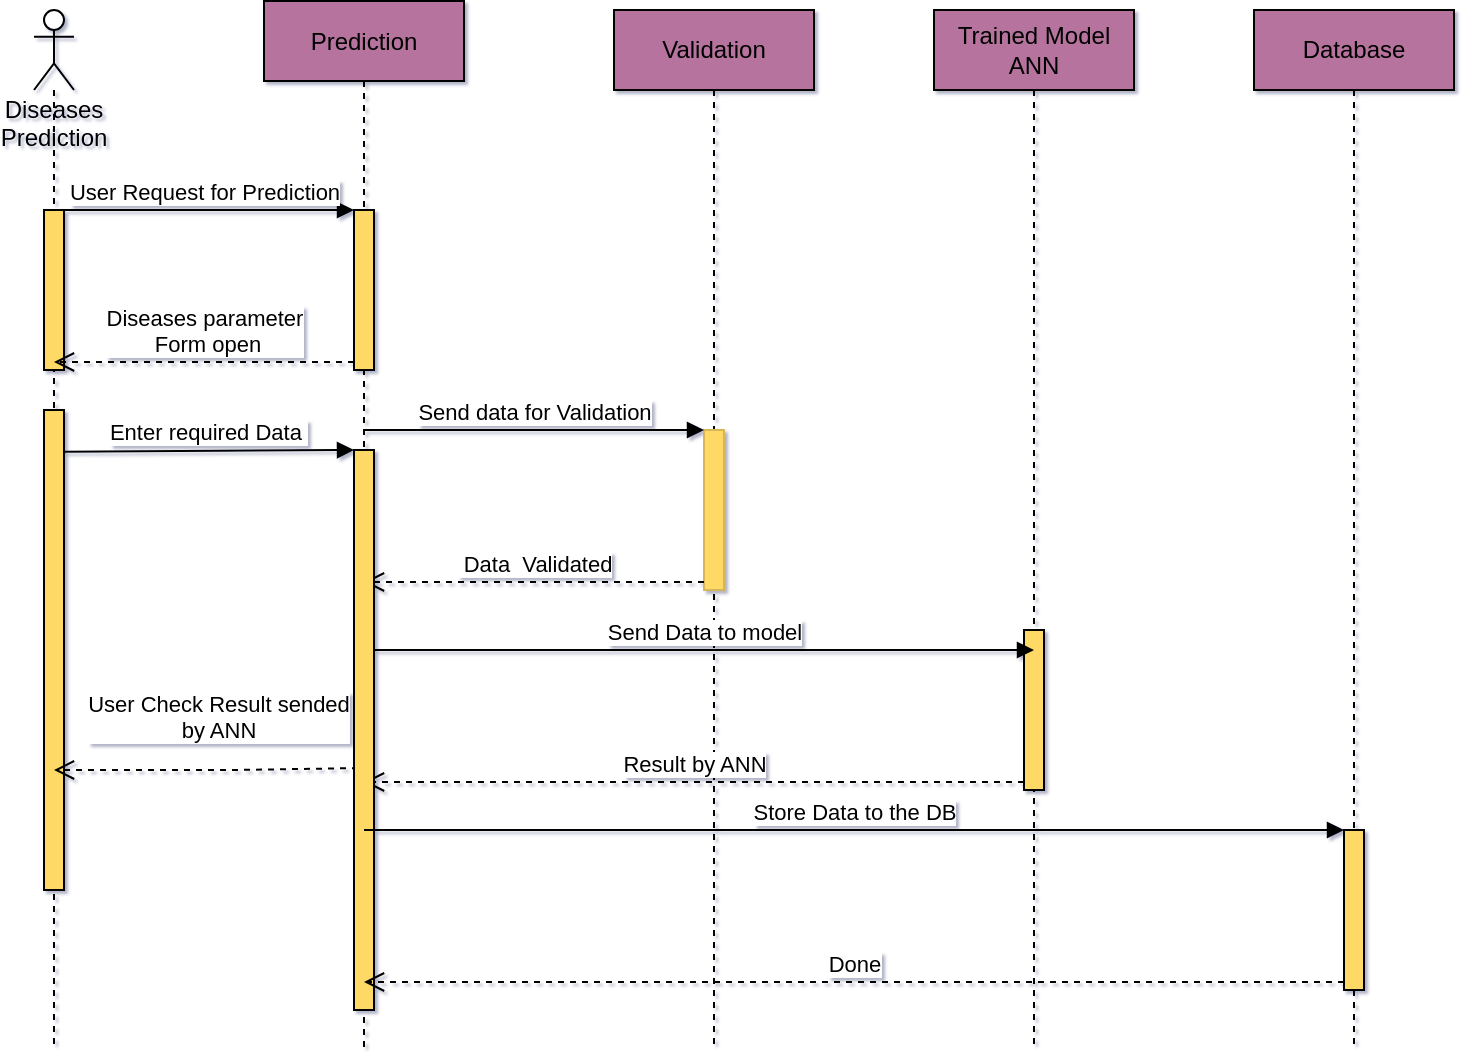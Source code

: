 <mxfile version="16.5.3" type="github" pages="2">
  <diagram id="R2lEEEUBdFMjLlhIrx00" name="Page-1">
    <mxGraphModel dx="826" dy="400" grid="1" gridSize="10" guides="1" tooltips="1" connect="1" arrows="1" fold="1" page="1" pageScale="1" pageWidth="850" pageHeight="1100" background="#ffffff" math="0" shadow="1" extFonts="Permanent Marker^https://fonts.googleapis.com/css?family=Permanent+Marker">
      <root>
        <mxCell id="0" />
        <mxCell id="1" parent="0" />
        <mxCell id="xinwLkwRoc6qMGtVqNxR-2" value="Diseases Prediction&lt;br&gt;" style="shape=umlLifeline;participant=umlActor;perimeter=lifelinePerimeter;whiteSpace=wrap;html=1;container=1;collapsible=0;recursiveResize=0;verticalAlign=top;spacingTop=36;outlineConnect=0;size=40;" vertex="1" parent="1">
          <mxGeometry x="30" y="160" width="20" height="520" as="geometry" />
        </mxCell>
        <mxCell id="xinwLkwRoc6qMGtVqNxR-7" value="" style="html=1;points=[];perimeter=orthogonalPerimeter;fillColor=#FFD966;" vertex="1" parent="xinwLkwRoc6qMGtVqNxR-2">
          <mxGeometry x="5" y="100" width="10" height="80" as="geometry" />
        </mxCell>
        <mxCell id="xinwLkwRoc6qMGtVqNxR-13" value="" style="html=1;points=[];perimeter=orthogonalPerimeter;fillColor=#FFD966;" vertex="1" parent="xinwLkwRoc6qMGtVqNxR-2">
          <mxGeometry x="5" y="200" width="10" height="240" as="geometry" />
        </mxCell>
        <mxCell id="xinwLkwRoc6qMGtVqNxR-5" value="Prediction" style="shape=umlLifeline;perimeter=lifelinePerimeter;whiteSpace=wrap;html=1;container=1;collapsible=0;recursiveResize=0;outlineConnect=0;fillColor=#B5739D;" vertex="1" parent="1">
          <mxGeometry x="145" y="155.5" width="100" height="524.5" as="geometry" />
        </mxCell>
        <mxCell id="xinwLkwRoc6qMGtVqNxR-9" value="User Request for Prediction" style="html=1;verticalAlign=bottom;endArrow=block;entryX=0;entryY=0;rounded=0;" edge="1" target="xinwLkwRoc6qMGtVqNxR-8" parent="1" source="xinwLkwRoc6qMGtVqNxR-2">
          <mxGeometry relative="1" as="geometry">
            <mxPoint x="180" y="240" as="sourcePoint" />
          </mxGeometry>
        </mxCell>
        <mxCell id="xinwLkwRoc6qMGtVqNxR-10" value="Diseases parameter&lt;br&gt;&amp;nbsp;Form open" style="html=1;verticalAlign=bottom;endArrow=open;dashed=1;endSize=8;exitX=0;exitY=0.95;rounded=0;" edge="1" source="xinwLkwRoc6qMGtVqNxR-8" parent="1" target="xinwLkwRoc6qMGtVqNxR-2">
          <mxGeometry relative="1" as="geometry">
            <mxPoint x="180" y="316" as="targetPoint" />
          </mxGeometry>
        </mxCell>
        <mxCell id="xinwLkwRoc6qMGtVqNxR-14" value="Validation" style="shape=umlLifeline;perimeter=lifelinePerimeter;whiteSpace=wrap;html=1;container=1;collapsible=0;recursiveResize=0;outlineConnect=0;fillColor=#B5739D;" vertex="1" parent="1">
          <mxGeometry x="320" y="160" width="100" height="520" as="geometry" />
        </mxCell>
        <mxCell id="xinwLkwRoc6qMGtVqNxR-17" value="" style="html=1;points=[];perimeter=orthogonalPerimeter;fillColor=#FFD966;strokeColor=#d6b656;" vertex="1" parent="xinwLkwRoc6qMGtVqNxR-14">
          <mxGeometry x="45" y="210" width="10" height="80" as="geometry" />
        </mxCell>
        <mxCell id="xinwLkwRoc6qMGtVqNxR-19" value="&amp;nbsp;Data&amp;nbsp; Validated" style="html=1;verticalAlign=bottom;endArrow=open;dashed=1;endSize=8;exitX=0;exitY=0.95;rounded=0;" edge="1" source="xinwLkwRoc6qMGtVqNxR-17" parent="1" target="xinwLkwRoc6qMGtVqNxR-5">
          <mxGeometry relative="1" as="geometry">
            <mxPoint x="400" y="436" as="targetPoint" />
          </mxGeometry>
        </mxCell>
        <mxCell id="xinwLkwRoc6qMGtVqNxR-18" value="Send data for Validation" style="html=1;verticalAlign=bottom;endArrow=block;entryX=0;entryY=0;rounded=0;" edge="1" target="xinwLkwRoc6qMGtVqNxR-17" parent="1" source="xinwLkwRoc6qMGtVqNxR-5">
          <mxGeometry relative="1" as="geometry">
            <mxPoint x="400" y="360" as="sourcePoint" />
          </mxGeometry>
        </mxCell>
        <mxCell id="xinwLkwRoc6qMGtVqNxR-22" value="Enter required Data&amp;nbsp;" style="html=1;verticalAlign=bottom;endArrow=block;entryX=0;entryY=0;rounded=0;exitX=1;exitY=0.087;exitDx=0;exitDy=0;exitPerimeter=0;" edge="1" target="xinwLkwRoc6qMGtVqNxR-21" parent="1" source="xinwLkwRoc6qMGtVqNxR-13">
          <mxGeometry relative="1" as="geometry">
            <mxPoint x="195" y="360" as="sourcePoint" />
          </mxGeometry>
        </mxCell>
        <mxCell id="xinwLkwRoc6qMGtVqNxR-29" value="Trained Model ANN" style="shape=umlLifeline;perimeter=lifelinePerimeter;whiteSpace=wrap;html=1;container=1;collapsible=0;recursiveResize=0;outlineConnect=0;fillColor=#B5739D;" vertex="1" parent="1">
          <mxGeometry x="480" y="160" width="100" height="520" as="geometry" />
        </mxCell>
        <mxCell id="xinwLkwRoc6qMGtVqNxR-30" value="" style="html=1;points=[];perimeter=orthogonalPerimeter;fillColor=#FFD966;" vertex="1" parent="xinwLkwRoc6qMGtVqNxR-29">
          <mxGeometry x="45" y="310" width="10" height="80" as="geometry" />
        </mxCell>
        <mxCell id="xinwLkwRoc6qMGtVqNxR-32" value="Result by ANN" style="html=1;verticalAlign=bottom;endArrow=open;dashed=1;endSize=8;exitX=0;exitY=0.95;rounded=0;" edge="1" source="xinwLkwRoc6qMGtVqNxR-30" parent="1" target="xinwLkwRoc6qMGtVqNxR-5">
          <mxGeometry relative="1" as="geometry">
            <mxPoint x="270" y="546" as="targetPoint" />
          </mxGeometry>
        </mxCell>
        <mxCell id="xinwLkwRoc6qMGtVqNxR-33" value="User Check Result sended&lt;br&gt;by ANN" style="html=1;verticalAlign=bottom;endArrow=open;dashed=1;endSize=8;rounded=0;exitX=0.2;exitY=0.568;exitDx=0;exitDy=0;exitPerimeter=0;" edge="1" parent="1" source="xinwLkwRoc6qMGtVqNxR-21" target="xinwLkwRoc6qMGtVqNxR-2">
          <mxGeometry x="-0.077" y="-11" relative="1" as="geometry">
            <mxPoint x="260" y="570" as="sourcePoint" />
            <mxPoint x="180" y="570" as="targetPoint" />
            <Array as="points">
              <mxPoint x="130" y="540" />
            </Array>
            <mxPoint as="offset" />
          </mxGeometry>
        </mxCell>
        <mxCell id="iE61x5QEoqjEqB7M6AP7-1" value="Database" style="shape=umlLifeline;perimeter=lifelinePerimeter;whiteSpace=wrap;html=1;container=1;collapsible=0;recursiveResize=0;outlineConnect=0;fillColor=#B5739D;" vertex="1" parent="1">
          <mxGeometry x="640" y="160" width="100" height="520" as="geometry" />
        </mxCell>
        <mxCell id="iE61x5QEoqjEqB7M6AP7-4" value="" style="html=1;points=[];perimeter=orthogonalPerimeter;fillColor=#FFD966;" vertex="1" parent="iE61x5QEoqjEqB7M6AP7-1">
          <mxGeometry x="45" y="410" width="10" height="80" as="geometry" />
        </mxCell>
        <mxCell id="xinwLkwRoc6qMGtVqNxR-21" value="" style="html=1;points=[];perimeter=orthogonalPerimeter;fillColor=#FFD966;" vertex="1" parent="1">
          <mxGeometry x="190" y="380" width="10" height="280" as="geometry" />
        </mxCell>
        <mxCell id="xinwLkwRoc6qMGtVqNxR-8" value="" style="html=1;points=[];perimeter=orthogonalPerimeter;fillColor=#FFD966;" vertex="1" parent="1">
          <mxGeometry x="190" y="260" width="10" height="80" as="geometry" />
        </mxCell>
        <mxCell id="xinwLkwRoc6qMGtVqNxR-31" value="Send Data to model" style="html=1;verticalAlign=bottom;endArrow=block;rounded=0;" edge="1" parent="1">
          <mxGeometry relative="1" as="geometry">
            <mxPoint x="200" y="480" as="sourcePoint" />
            <mxPoint x="530" y="480" as="targetPoint" />
            <Array as="points">
              <mxPoint x="470" y="480" />
            </Array>
          </mxGeometry>
        </mxCell>
        <mxCell id="iE61x5QEoqjEqB7M6AP7-5" value="Store Data to the DB" style="html=1;verticalAlign=bottom;endArrow=block;entryX=0;entryY=0;rounded=0;" edge="1" target="iE61x5QEoqjEqB7M6AP7-4" parent="1" source="xinwLkwRoc6qMGtVqNxR-5">
          <mxGeometry relative="1" as="geometry">
            <mxPoint x="615" y="570" as="sourcePoint" />
          </mxGeometry>
        </mxCell>
        <mxCell id="iE61x5QEoqjEqB7M6AP7-6" value="Done" style="html=1;verticalAlign=bottom;endArrow=open;dashed=1;endSize=8;exitX=0;exitY=0.95;rounded=0;" edge="1" source="iE61x5QEoqjEqB7M6AP7-4" parent="1" target="xinwLkwRoc6qMGtVqNxR-5">
          <mxGeometry relative="1" as="geometry">
            <mxPoint x="615" y="646" as="targetPoint" />
          </mxGeometry>
        </mxCell>
      </root>
    </mxGraphModel>
  </diagram>
  <diagram id="sqfTvexERvTthfvGCHC8" name="Page-2">
    <mxGraphModel dx="1653" dy="400" grid="1" gridSize="10" guides="1" tooltips="1" connect="1" arrows="1" fold="1" page="1" pageScale="1" pageWidth="827" pageHeight="1169" math="0" shadow="0">
      <root>
        <mxCell id="hi-L1JtMN4MV8kBtpUwY-0" />
        <mxCell id="hi-L1JtMN4MV8kBtpUwY-1" parent="hi-L1JtMN4MV8kBtpUwY-0" />
        <mxCell id="IUHABfPAkNsqefhgO2Yr-0" value="Admin" style="whiteSpace=wrap;html=1;align=center;fillColor=#FFD966;" vertex="1" parent="hi-L1JtMN4MV8kBtpUwY-1">
          <mxGeometry x="410" y="600" width="100" height="40" as="geometry" />
        </mxCell>
        <mxCell id="IUHABfPAkNsqefhgO2Yr-1" value="User" style="whiteSpace=wrap;html=1;align=center;fillColor=#FFD966;" vertex="1" parent="hi-L1JtMN4MV8kBtpUwY-1">
          <mxGeometry x="40" y="600" width="100" height="40" as="geometry" />
        </mxCell>
        <mxCell id="IUHABfPAkNsqefhgO2Yr-123" value="" style="endArrow=none;html=1;rounded=0;entryX=0;entryY=0.5;entryDx=0;entryDy=0;" edge="1" parent="hi-L1JtMN4MV8kBtpUwY-1" target="IUHABfPAkNsqefhgO2Yr-1">
          <mxGeometry relative="1" as="geometry">
            <mxPoint x="-80" y="540" as="sourcePoint" />
            <mxPoint x="70" y="620" as="targetPoint" />
          </mxGeometry>
        </mxCell>
        <mxCell id="IUHABfPAkNsqefhgO2Yr-124" value="" style="endArrow=none;html=1;rounded=0;" edge="1" parent="hi-L1JtMN4MV8kBtpUwY-1">
          <mxGeometry relative="1" as="geometry">
            <mxPoint x="-30" y="620" as="sourcePoint" />
            <mxPoint x="40" y="620" as="targetPoint" />
          </mxGeometry>
        </mxCell>
        <mxCell id="IUHABfPAkNsqefhgO2Yr-125" value="User ID" style="ellipse;whiteSpace=wrap;html=1;align=center;fontStyle=4;fillColor=#CCFFCC;strokeColor=#1A1A1A;" vertex="1" parent="hi-L1JtMN4MV8kBtpUwY-1">
          <mxGeometry x="-180" y="520" width="100" height="40" as="geometry" />
        </mxCell>
        <mxCell id="IUHABfPAkNsqefhgO2Yr-127" value="" style="endArrow=none;html=1;rounded=0;entryX=0;entryY=0.5;entryDx=0;entryDy=0;" edge="1" parent="hi-L1JtMN4MV8kBtpUwY-1" target="IUHABfPAkNsqefhgO2Yr-1">
          <mxGeometry relative="1" as="geometry">
            <mxPoint x="-160" y="580" as="sourcePoint" />
            <mxPoint x="70" y="630" as="targetPoint" />
            <Array as="points">
              <mxPoint x="-50" y="580" />
            </Array>
          </mxGeometry>
        </mxCell>
        <mxCell id="IUHABfPAkNsqefhgO2Yr-129" value="user_name" style="ellipse;whiteSpace=wrap;html=1;align=center;fillColor=#B5739D;" vertex="1" parent="hi-L1JtMN4MV8kBtpUwY-1">
          <mxGeometry x="-260" y="565" width="100" height="40" as="geometry" />
        </mxCell>
        <mxCell id="IUHABfPAkNsqefhgO2Yr-130" value="user_email" style="ellipse;whiteSpace=wrap;html=1;align=center;fillColor=#B5739D;" vertex="1" parent="hi-L1JtMN4MV8kBtpUwY-1">
          <mxGeometry x="-130" y="600" width="100" height="40" as="geometry" />
        </mxCell>
        <mxCell id="IUHABfPAkNsqefhgO2Yr-131" value="" style="endArrow=none;html=1;rounded=0;entryX=0;entryY=0.5;entryDx=0;entryDy=0;" edge="1" parent="hi-L1JtMN4MV8kBtpUwY-1" target="IUHABfPAkNsqefhgO2Yr-1">
          <mxGeometry relative="1" as="geometry">
            <mxPoint x="-160" y="650" as="sourcePoint" />
            <mxPoint x="60" y="620" as="targetPoint" />
            <Array as="points">
              <mxPoint x="-50" y="650" />
            </Array>
          </mxGeometry>
        </mxCell>
        <mxCell id="IUHABfPAkNsqefhgO2Yr-132" value="user_address" style="ellipse;whiteSpace=wrap;html=1;align=center;fillColor=#B5739D;" vertex="1" parent="hi-L1JtMN4MV8kBtpUwY-1">
          <mxGeometry x="-260" y="630" width="100" height="40" as="geometry" />
        </mxCell>
        <mxCell id="IUHABfPAkNsqefhgO2Yr-133" value="" style="endArrow=none;html=1;rounded=0;" edge="1" parent="hi-L1JtMN4MV8kBtpUwY-1">
          <mxGeometry relative="1" as="geometry">
            <mxPoint x="-80" y="700" as="sourcePoint" />
            <mxPoint x="40" y="620" as="targetPoint" />
          </mxGeometry>
        </mxCell>
        <mxCell id="IUHABfPAkNsqefhgO2Yr-134" value="user_password" style="ellipse;whiteSpace=wrap;html=1;align=center;fillColor=#B5739D;" vertex="1" parent="hi-L1JtMN4MV8kBtpUwY-1">
          <mxGeometry x="-180" y="680" width="100" height="40" as="geometry" />
        </mxCell>
        <mxCell id="IUHABfPAkNsqefhgO2Yr-135" value="has" style="shape=rhombus;perimeter=rhombusPerimeter;whiteSpace=wrap;html=1;align=center;fillColor=#97D077;" vertex="1" parent="hi-L1JtMN4MV8kBtpUwY-1">
          <mxGeometry x="250" y="680" width="120" height="60" as="geometry" />
        </mxCell>
        <mxCell id="IUHABfPAkNsqefhgO2Yr-139" value="Account" style="rounded=1;arcSize=10;whiteSpace=wrap;html=1;align=center;fillColor=#97D077;" vertex="1" parent="hi-L1JtMN4MV8kBtpUwY-1">
          <mxGeometry x="260" y="780" width="100" height="40" as="geometry" />
        </mxCell>
        <mxCell id="IUHABfPAkNsqefhgO2Yr-141" value="Doctor" style="whiteSpace=wrap;html=1;align=center;fillColor=#FFD966;" vertex="1" parent="hi-L1JtMN4MV8kBtpUwY-1">
          <mxGeometry x="410" y="690" width="100" height="40" as="geometry" />
        </mxCell>
        <mxCell id="IUHABfPAkNsqefhgO2Yr-145" value="" style="fontSize=12;html=1;endArrow=ERmandOne;rounded=0;entryX=0.5;entryY=0;entryDx=0;entryDy=0;exitX=0.5;exitY=1;exitDx=0;exitDy=0;" edge="1" parent="hi-L1JtMN4MV8kBtpUwY-1" source="IUHABfPAkNsqefhgO2Yr-135" target="IUHABfPAkNsqefhgO2Yr-139">
          <mxGeometry width="100" height="100" relative="1" as="geometry">
            <mxPoint x="290" y="740" as="sourcePoint" />
            <mxPoint x="310" y="770" as="targetPoint" />
          </mxGeometry>
        </mxCell>
        <mxCell id="IUHABfPAkNsqefhgO2Yr-148" value="" style="endArrow=none;html=1;rounded=0;entryX=0;entryY=0.5;entryDx=0;entryDy=0;" edge="1" parent="hi-L1JtMN4MV8kBtpUwY-1" target="IUHABfPAkNsqefhgO2Yr-139">
          <mxGeometry relative="1" as="geometry">
            <mxPoint x="200" y="760" as="sourcePoint" />
            <mxPoint x="250" y="790" as="targetPoint" />
          </mxGeometry>
        </mxCell>
        <mxCell id="IUHABfPAkNsqefhgO2Yr-149" value="" style="endArrow=none;html=1;rounded=0;entryX=0;entryY=0.5;entryDx=0;entryDy=0;" edge="1" parent="hi-L1JtMN4MV8kBtpUwY-1" target="IUHABfPAkNsqefhgO2Yr-139">
          <mxGeometry relative="1" as="geometry">
            <mxPoint x="200" y="840" as="sourcePoint" />
            <mxPoint x="250" y="790" as="targetPoint" />
          </mxGeometry>
        </mxCell>
        <mxCell id="IUHABfPAkNsqefhgO2Yr-150" value="" style="endArrow=none;html=1;rounded=0;entryX=0;entryY=0.5;entryDx=0;entryDy=0;" edge="1" parent="hi-L1JtMN4MV8kBtpUwY-1" target="IUHABfPAkNsqefhgO2Yr-139">
          <mxGeometry relative="1" as="geometry">
            <mxPoint x="160" y="800" as="sourcePoint" />
            <mxPoint x="250" y="800" as="targetPoint" />
          </mxGeometry>
        </mxCell>
        <mxCell id="IUHABfPAkNsqefhgO2Yr-152" value="login_username" style="ellipse;whiteSpace=wrap;html=1;align=center;fillColor=#B5739D;" vertex="1" parent="hi-L1JtMN4MV8kBtpUwY-1">
          <mxGeometry x="60" y="780" width="100" height="40" as="geometry" />
        </mxCell>
        <mxCell id="IUHABfPAkNsqefhgO2Yr-153" value="login password" style="ellipse;whiteSpace=wrap;html=1;align=center;fillColor=#B5739D;" vertex="1" parent="hi-L1JtMN4MV8kBtpUwY-1">
          <mxGeometry x="100" y="820" width="100" height="40" as="geometry" />
        </mxCell>
        <mxCell id="IUHABfPAkNsqefhgO2Yr-154" value="Publish" style="shape=rhombus;perimeter=rhombusPerimeter;whiteSpace=wrap;html=1;align=center;fillColor=#97D077;" vertex="1" parent="hi-L1JtMN4MV8kBtpUwY-1">
          <mxGeometry x="250" y="930" width="120" height="60" as="geometry" />
        </mxCell>
        <mxCell id="IUHABfPAkNsqefhgO2Yr-155" value="" style="edgeStyle=orthogonalEdgeStyle;fontSize=12;html=1;endArrow=ERone;endFill=1;rounded=0;exitX=1;exitY=0.5;exitDx=0;exitDy=0;entryX=0.32;entryY=1.025;entryDx=0;entryDy=0;entryPerimeter=0;" edge="1" parent="hi-L1JtMN4MV8kBtpUwY-1" source="IUHABfPAkNsqefhgO2Yr-154" target="IUHABfPAkNsqefhgO2Yr-141">
          <mxGeometry width="100" height="100" relative="1" as="geometry">
            <mxPoint x="360" y="950" as="sourcePoint" />
            <mxPoint x="430" y="720" as="targetPoint" />
          </mxGeometry>
        </mxCell>
        <mxCell id="IUHABfPAkNsqefhgO2Yr-156" value="" style="edgeStyle=entityRelationEdgeStyle;fontSize=12;html=1;endArrow=ERone;endFill=1;rounded=0;entryX=0;entryY=0.5;entryDx=0;entryDy=0;exitX=0.5;exitY=0;exitDx=0;exitDy=0;" edge="1" parent="hi-L1JtMN4MV8kBtpUwY-1" source="IUHABfPAkNsqefhgO2Yr-135" target="IUHABfPAkNsqefhgO2Yr-0">
          <mxGeometry width="100" height="100" relative="1" as="geometry">
            <mxPoint x="250" y="680" as="sourcePoint" />
            <mxPoint x="350" y="580" as="targetPoint" />
          </mxGeometry>
        </mxCell>
        <mxCell id="IUHABfPAkNsqefhgO2Yr-157" value="" style="edgeStyle=entityRelationEdgeStyle;fontSize=12;html=1;endArrow=ERone;endFill=1;rounded=0;entryX=1;entryY=0.25;entryDx=0;entryDy=0;" edge="1" parent="hi-L1JtMN4MV8kBtpUwY-1" source="IUHABfPAkNsqefhgO2Yr-135" target="IUHABfPAkNsqefhgO2Yr-1">
          <mxGeometry width="100" height="100" relative="1" as="geometry">
            <mxPoint x="230" y="680" as="sourcePoint" />
            <mxPoint x="330" y="580" as="targetPoint" />
          </mxGeometry>
        </mxCell>
        <mxCell id="IUHABfPAkNsqefhgO2Yr-158" value="" style="fontSize=12;html=1;endArrow=ERone;endFill=1;rounded=0;entryX=0;entryY=0.5;entryDx=0;entryDy=0;" edge="1" parent="hi-L1JtMN4MV8kBtpUwY-1" source="IUHABfPAkNsqefhgO2Yr-135" target="IUHABfPAkNsqefhgO2Yr-141">
          <mxGeometry width="100" height="100" relative="1" as="geometry">
            <mxPoint x="350" y="750" as="sourcePoint" />
            <mxPoint x="450" y="650" as="targetPoint" />
          </mxGeometry>
        </mxCell>
        <mxCell id="IUHABfPAkNsqefhgO2Yr-159" value="" style="edgeStyle=orthogonalEdgeStyle;fontSize=12;html=1;endArrow=ERone;endFill=1;rounded=0;points=[[0,0,0,0,0],[0,0.25,0,0,0],[0,0.5,0,0,0],[0,0.75,0,0,0],[0,1,0,0,0],[0.25,0,0,0,0],[0.25,1,0,0,0],[0.5,0,0,0,0],[0.5,1,0,0,0],[0.75,0,0,0,0],[0.75,1,0,0,0],[1,0,0,0,0],[1,0.25,0,0,0],[1,0.5,0,0,0],[1,0.75,0,0,0],[1,1,0,0,0]];exitX=0;exitY=0.5;exitDx=0;exitDy=0;entryX=0.25;entryY=1;entryDx=0;entryDy=0;" edge="1" parent="hi-L1JtMN4MV8kBtpUwY-1" source="IUHABfPAkNsqefhgO2Yr-154" target="IUHABfPAkNsqefhgO2Yr-1">
          <mxGeometry width="100" height="100" relative="1" as="geometry">
            <mxPoint x="10" y="990" as="sourcePoint" />
            <mxPoint x="80" y="680" as="targetPoint" />
            <Array as="points">
              <mxPoint x="50" y="960" />
              <mxPoint x="50" y="680" />
              <mxPoint x="65" y="680" />
            </Array>
          </mxGeometry>
        </mxCell>
        <mxCell id="IUHABfPAkNsqefhgO2Yr-165" value="Article" style="whiteSpace=wrap;html=1;align=center;fillColor=#FFD966;" vertex="1" parent="hi-L1JtMN4MV8kBtpUwY-1">
          <mxGeometry x="260" y="1080" width="100" height="40" as="geometry" />
        </mxCell>
        <mxCell id="IUHABfPAkNsqefhgO2Yr-167" value="" style="fontSize=12;html=1;endArrow=ERzeroToMany;endFill=1;rounded=0;entryX=0.5;entryY=0;entryDx=0;entryDy=0;exitX=0.5;exitY=1;exitDx=0;exitDy=0;" edge="1" parent="hi-L1JtMN4MV8kBtpUwY-1" source="IUHABfPAkNsqefhgO2Yr-154" target="IUHABfPAkNsqefhgO2Yr-165">
          <mxGeometry width="100" height="100" relative="1" as="geometry">
            <mxPoint x="310" y="1000" as="sourcePoint" />
            <mxPoint x="310" y="1070" as="targetPoint" />
          </mxGeometry>
        </mxCell>
        <mxCell id="IUHABfPAkNsqefhgO2Yr-168" value="login ID" style="ellipse;whiteSpace=wrap;html=1;align=center;fontStyle=4;fillColor=#CCFFCC;" vertex="1" parent="hi-L1JtMN4MV8kBtpUwY-1">
          <mxGeometry x="100" y="740" width="100" height="40" as="geometry" />
        </mxCell>
      </root>
    </mxGraphModel>
  </diagram>
</mxfile>
